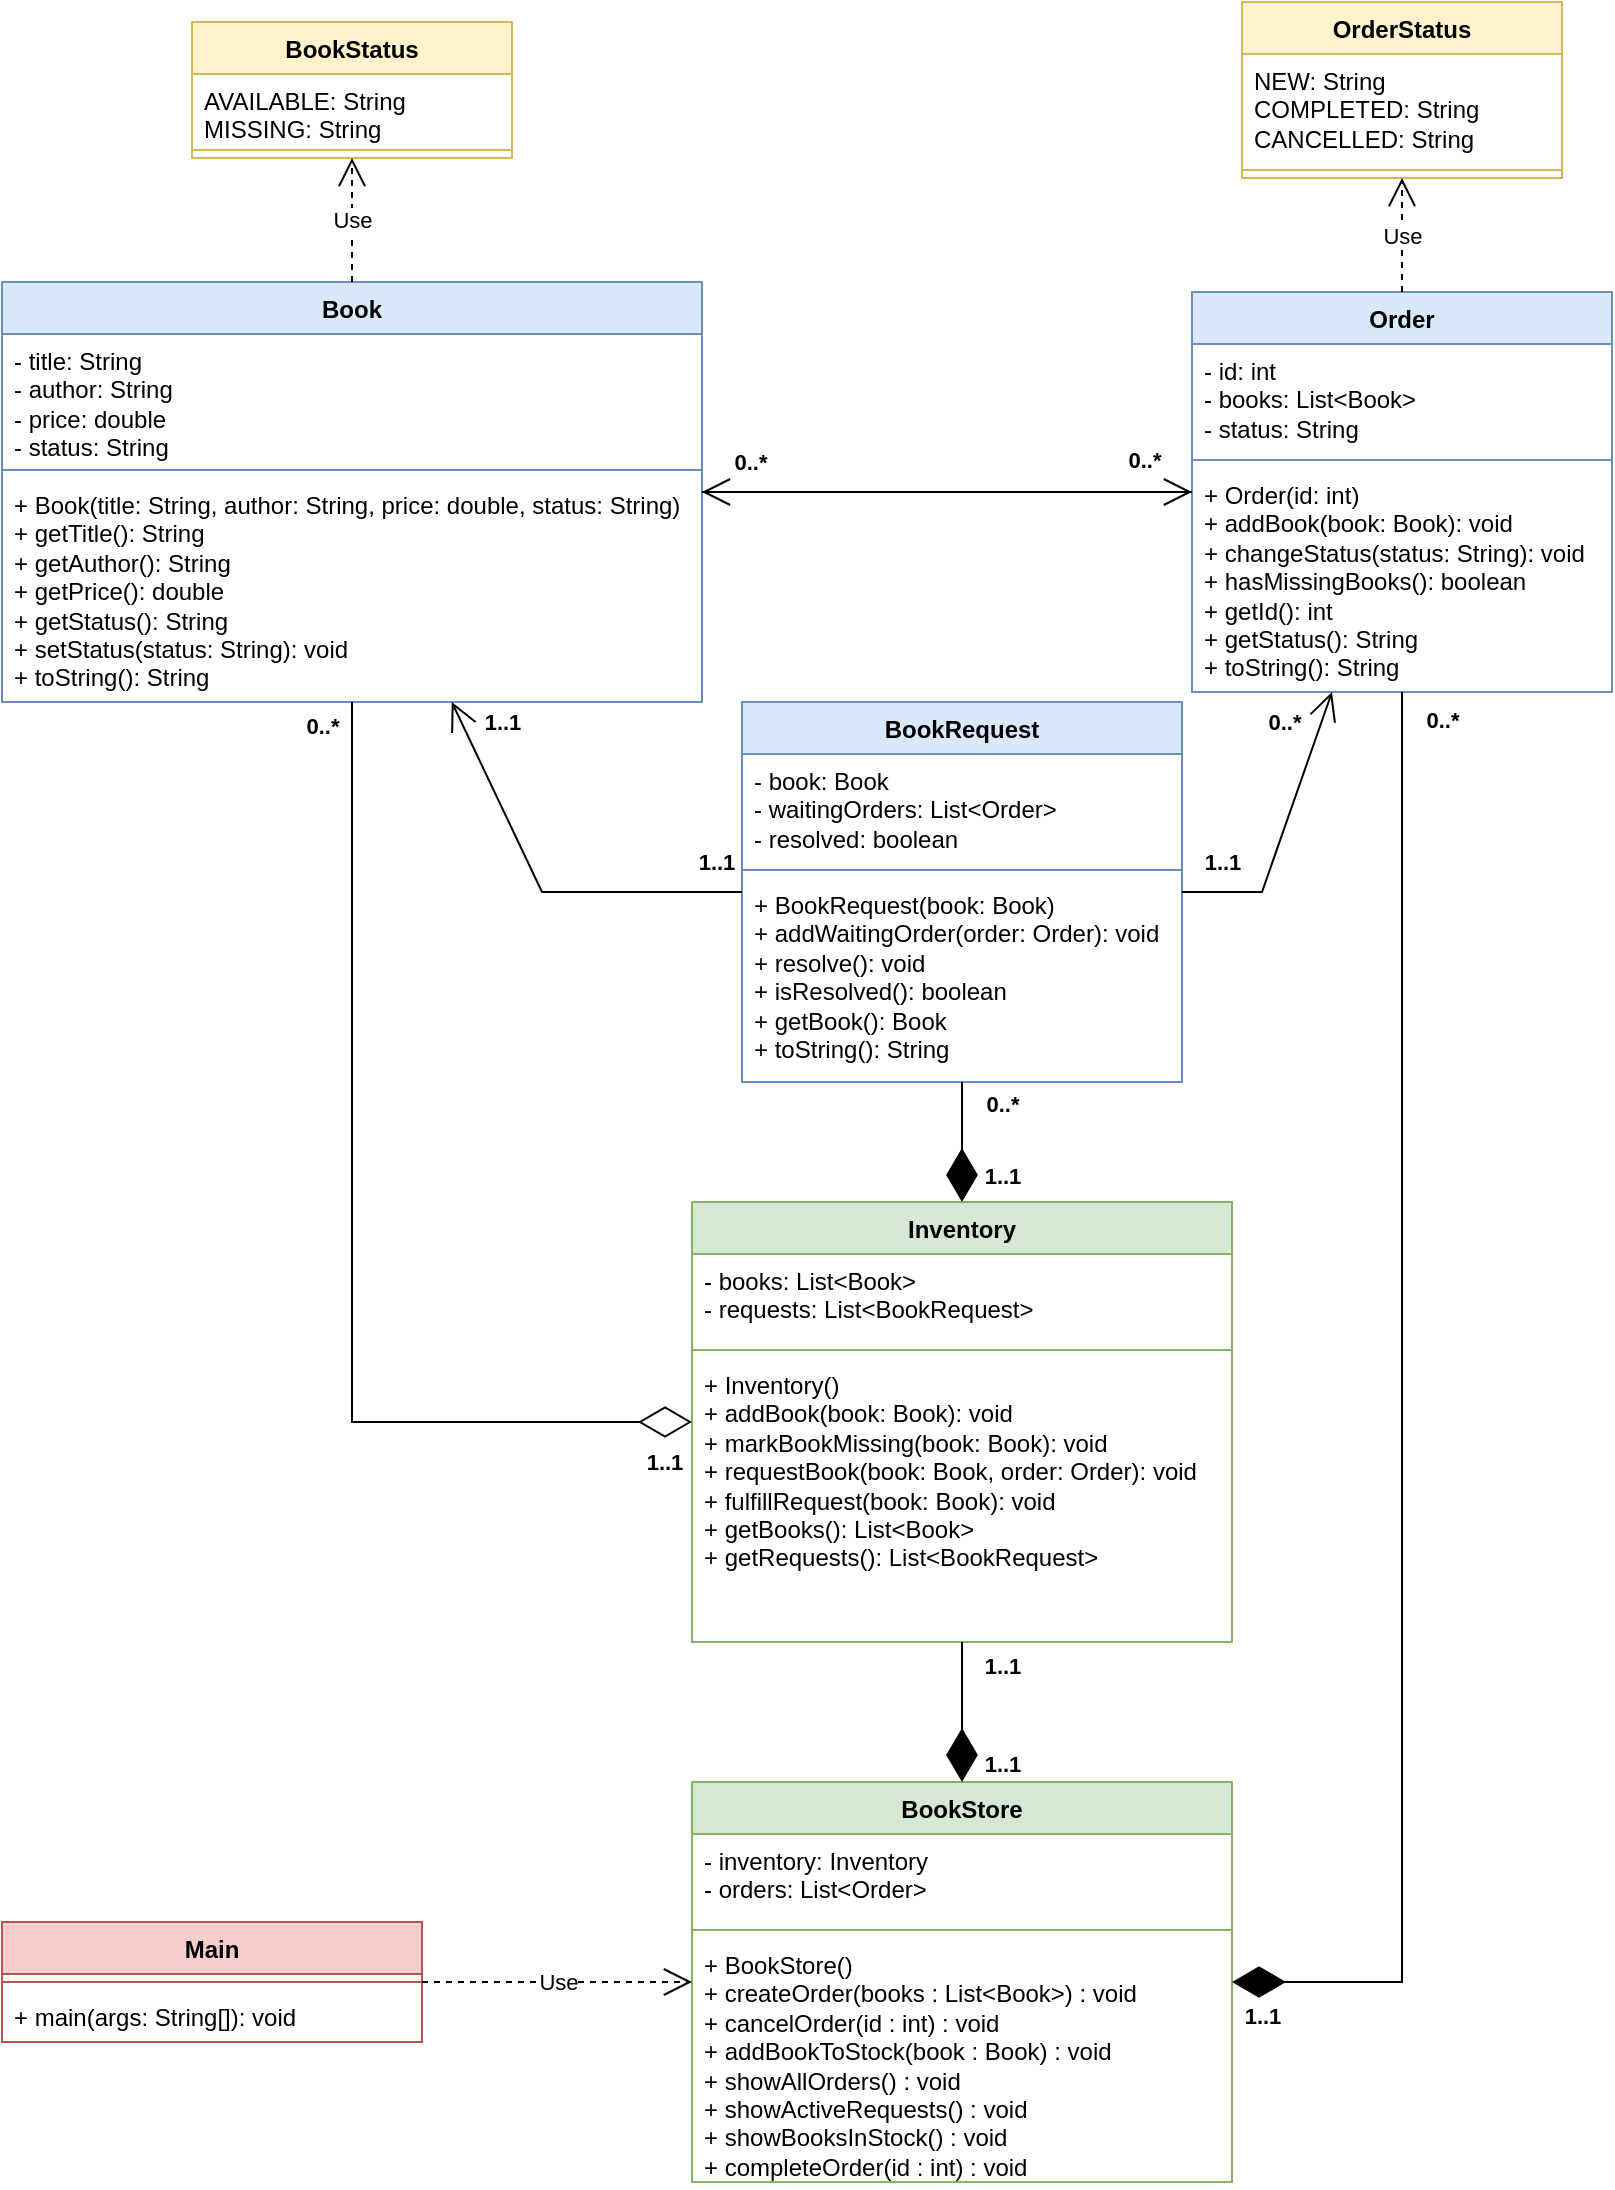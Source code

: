 <mxfile version="28.2.7">
  <diagram id="o73PpDaly_YqbrQDkOgm" name="Bookshop">
    <mxGraphModel dx="2379" dy="1066" grid="1" gridSize="10" guides="1" tooltips="1" connect="1" arrows="1" fold="1" page="1" pageScale="1" pageWidth="827" pageHeight="1169" math="0" shadow="0">
      <root>
        <mxCell id="0" />
        <mxCell id="1" parent="0" />
        <mxCell id="hXFHP3BiFAaLXpiSTmmo-5" value="Book" style="swimlane;fontStyle=1;align=center;verticalAlign=top;childLayout=stackLayout;horizontal=1;startSize=26;horizontalStack=0;resizeParent=1;resizeParentMax=0;resizeLast=0;collapsible=1;marginBottom=0;whiteSpace=wrap;html=1;fillColor=#dae8fc;strokeColor=#6c8ebf;" vertex="1" parent="1">
          <mxGeometry x="10" y="150" width="350" height="210" as="geometry">
            <mxRectangle x="10" y="150" width="70" height="30" as="alternateBounds" />
          </mxGeometry>
        </mxCell>
        <mxCell id="hXFHP3BiFAaLXpiSTmmo-6" value="- title: String&lt;br&gt;- author: String&lt;br&gt;- price: double&lt;br&gt;- status: String" style="text;strokeColor=none;fillColor=none;align=left;verticalAlign=top;spacingLeft=4;spacingRight=4;overflow=hidden;rotatable=0;points=[[0,0.5],[1,0.5]];portConstraint=eastwest;whiteSpace=wrap;html=1;" vertex="1" parent="hXFHP3BiFAaLXpiSTmmo-5">
          <mxGeometry y="26" width="350" height="64" as="geometry" />
        </mxCell>
        <mxCell id="hXFHP3BiFAaLXpiSTmmo-7" value="" style="line;strokeWidth=1;fillColor=none;align=left;verticalAlign=middle;spacingTop=-1;spacingLeft=3;spacingRight=3;rotatable=0;labelPosition=right;points=[];portConstraint=eastwest;strokeColor=inherit;" vertex="1" parent="hXFHP3BiFAaLXpiSTmmo-5">
          <mxGeometry y="90" width="350" height="8" as="geometry" />
        </mxCell>
        <mxCell id="hXFHP3BiFAaLXpiSTmmo-8" value="+ Book(title: String, author: String, price: double, status: String)&lt;br&gt;+ getTitle(): String&lt;br&gt;+ getAuthor(): String&lt;br&gt;+ getPrice(): double&lt;br&gt;+ getStatus(): String&lt;br&gt;+ setStatus(status: String): void&lt;br&gt;+ toString(): String" style="text;strokeColor=none;fillColor=none;align=left;verticalAlign=top;spacingLeft=4;spacingRight=4;overflow=hidden;rotatable=0;points=[[0,0.5],[1,0.5]];portConstraint=eastwest;whiteSpace=wrap;html=1;" vertex="1" parent="hXFHP3BiFAaLXpiSTmmo-5">
          <mxGeometry y="98" width="350" height="112" as="geometry" />
        </mxCell>
        <mxCell id="hXFHP3BiFAaLXpiSTmmo-9" value="BookStatus" style="swimlane;fontStyle=1;align=center;verticalAlign=top;childLayout=stackLayout;horizontal=1;startSize=26;horizontalStack=0;resizeParent=1;resizeParentMax=0;resizeLast=0;collapsible=1;marginBottom=0;whiteSpace=wrap;html=1;fillColor=#fff2cc;strokeColor=#d6b656;" vertex="1" parent="1">
          <mxGeometry x="105" y="20" width="160" height="68" as="geometry">
            <mxRectangle x="105" y="20" width="100" height="30" as="alternateBounds" />
          </mxGeometry>
        </mxCell>
        <mxCell id="hXFHP3BiFAaLXpiSTmmo-10" value="AVAILABLE: String&lt;br&gt;MISSING: String" style="text;strokeColor=none;fillColor=none;align=left;verticalAlign=top;spacingLeft=4;spacingRight=4;overflow=hidden;rotatable=0;points=[[0,0.5],[1,0.5]];portConstraint=eastwest;whiteSpace=wrap;html=1;" vertex="1" parent="hXFHP3BiFAaLXpiSTmmo-9">
          <mxGeometry y="26" width="160" height="34" as="geometry" />
        </mxCell>
        <mxCell id="hXFHP3BiFAaLXpiSTmmo-11" value="" style="line;strokeWidth=1;fillColor=none;align=left;verticalAlign=middle;spacingTop=-1;spacingLeft=3;spacingRight=3;rotatable=0;labelPosition=right;points=[];portConstraint=eastwest;strokeColor=inherit;" vertex="1" parent="hXFHP3BiFAaLXpiSTmmo-9">
          <mxGeometry y="60" width="160" height="8" as="geometry" />
        </mxCell>
        <mxCell id="7GwLjK6vqVXYc_SGpUxF-1" value="BookRequest" style="swimlane;fontStyle=1;align=center;verticalAlign=top;childLayout=stackLayout;horizontal=1;startSize=26;horizontalStack=0;resizeParent=1;resizeParentMax=0;resizeLast=0;collapsible=1;marginBottom=0;whiteSpace=wrap;html=1;fillColor=#dae8fc;strokeColor=#6c8ebf;" vertex="1" parent="1">
          <mxGeometry x="380" y="360" width="220" height="190" as="geometry">
            <mxRectangle x="335" y="120" width="110" height="30" as="alternateBounds" />
          </mxGeometry>
        </mxCell>
        <mxCell id="7GwLjK6vqVXYc_SGpUxF-2" value="- book: Book&lt;br&gt;- waitingOrders: List&amp;lt;Order&amp;gt;&lt;br&gt;- resolved: boolean" style="text;strokeColor=none;fillColor=none;align=left;verticalAlign=top;spacingLeft=4;spacingRight=4;overflow=hidden;rotatable=0;points=[[0,0.5],[1,0.5]];portConstraint=eastwest;whiteSpace=wrap;html=1;" vertex="1" parent="7GwLjK6vqVXYc_SGpUxF-1">
          <mxGeometry y="26" width="220" height="54" as="geometry" />
        </mxCell>
        <mxCell id="7GwLjK6vqVXYc_SGpUxF-3" value="" style="line;strokeWidth=1;fillColor=none;align=left;verticalAlign=middle;spacingTop=-1;spacingLeft=3;spacingRight=3;rotatable=0;labelPosition=right;points=[];portConstraint=eastwest;strokeColor=inherit;" vertex="1" parent="7GwLjK6vqVXYc_SGpUxF-1">
          <mxGeometry y="80" width="220" height="8" as="geometry" />
        </mxCell>
        <mxCell id="7GwLjK6vqVXYc_SGpUxF-4" value="+ BookRequest(book: Book)&lt;br&gt;+ addWaitingOrder(order: Order): void&lt;br&gt;+ resolve(): void&lt;br&gt;&lt;div&gt;+ isResolved(): boolean&lt;/div&gt;&lt;div&gt;+ getBook(): Book&lt;/div&gt;+ toString(): String" style="text;strokeColor=none;fillColor=none;align=left;verticalAlign=top;spacingLeft=4;spacingRight=4;overflow=hidden;rotatable=0;points=[[0,0.5],[1,0.5]];portConstraint=eastwest;whiteSpace=wrap;html=1;" vertex="1" parent="7GwLjK6vqVXYc_SGpUxF-1">
          <mxGeometry y="88" width="220" height="102" as="geometry" />
        </mxCell>
        <mxCell id="7GwLjK6vqVXYc_SGpUxF-5" value="Order" style="swimlane;fontStyle=1;align=center;verticalAlign=top;childLayout=stackLayout;horizontal=1;startSize=26;horizontalStack=0;resizeParent=1;resizeParentMax=0;resizeLast=0;collapsible=1;marginBottom=0;whiteSpace=wrap;html=1;fillColor=#dae8fc;strokeColor=#6c8ebf;" vertex="1" parent="1">
          <mxGeometry x="605" y="155" width="210" height="200" as="geometry">
            <mxRectangle x="605" y="155" width="70" height="30" as="alternateBounds" />
          </mxGeometry>
        </mxCell>
        <mxCell id="7GwLjK6vqVXYc_SGpUxF-6" value="- id: int&lt;br&gt;- books: List&amp;lt;Book&amp;gt;&lt;br&gt;- status: String" style="text;strokeColor=none;fillColor=none;align=left;verticalAlign=top;spacingLeft=4;spacingRight=4;overflow=hidden;rotatable=0;points=[[0,0.5],[1,0.5]];portConstraint=eastwest;whiteSpace=wrap;html=1;" vertex="1" parent="7GwLjK6vqVXYc_SGpUxF-5">
          <mxGeometry y="26" width="210" height="54" as="geometry" />
        </mxCell>
        <mxCell id="7GwLjK6vqVXYc_SGpUxF-7" value="" style="line;strokeWidth=1;fillColor=none;align=left;verticalAlign=middle;spacingTop=-1;spacingLeft=3;spacingRight=3;rotatable=0;labelPosition=right;points=[];portConstraint=eastwest;strokeColor=inherit;" vertex="1" parent="7GwLjK6vqVXYc_SGpUxF-5">
          <mxGeometry y="80" width="210" height="8" as="geometry" />
        </mxCell>
        <mxCell id="7GwLjK6vqVXYc_SGpUxF-8" value="+ Order(id: int)&lt;br&gt;+ addBook(book: Book): void&lt;br&gt;+ changeStatus(status: String): void&lt;br&gt;+ hasMissingBooks(): boolean&lt;br&gt;+ getId(): int&lt;br&gt;+ getStatus(): String&lt;br&gt;+ toString(): String" style="text;strokeColor=none;fillColor=none;align=left;verticalAlign=top;spacingLeft=4;spacingRight=4;overflow=hidden;rotatable=0;points=[[0,0.5],[1,0.5]];portConstraint=eastwest;whiteSpace=wrap;html=1;" vertex="1" parent="7GwLjK6vqVXYc_SGpUxF-5">
          <mxGeometry y="88" width="210" height="112" as="geometry" />
        </mxCell>
        <mxCell id="7GwLjK6vqVXYc_SGpUxF-9" value="OrderStatus" style="swimlane;fontStyle=1;align=center;verticalAlign=top;childLayout=stackLayout;horizontal=1;startSize=26;horizontalStack=0;resizeParent=1;resizeParentMax=0;resizeLast=0;collapsible=1;marginBottom=0;whiteSpace=wrap;html=1;fillColor=#fff2cc;strokeColor=#d6b656;" vertex="1" parent="1">
          <mxGeometry x="630" y="10" width="160" height="88" as="geometry" />
        </mxCell>
        <mxCell id="7GwLjK6vqVXYc_SGpUxF-10" value="NEW: String&lt;br&gt;COMPLETED: String&lt;br&gt;CANCELLED: String" style="text;strokeColor=none;fillColor=none;align=left;verticalAlign=top;spacingLeft=4;spacingRight=4;overflow=hidden;rotatable=0;points=[[0,0.5],[1,0.5]];portConstraint=eastwest;whiteSpace=wrap;html=1;" vertex="1" parent="7GwLjK6vqVXYc_SGpUxF-9">
          <mxGeometry y="26" width="160" height="54" as="geometry" />
        </mxCell>
        <mxCell id="7GwLjK6vqVXYc_SGpUxF-11" value="" style="line;strokeWidth=1;fillColor=none;align=left;verticalAlign=middle;spacingTop=-1;spacingLeft=3;spacingRight=3;rotatable=0;labelPosition=right;points=[];portConstraint=eastwest;strokeColor=inherit;" vertex="1" parent="7GwLjK6vqVXYc_SGpUxF-9">
          <mxGeometry y="80" width="160" height="8" as="geometry" />
        </mxCell>
        <mxCell id="7GwLjK6vqVXYc_SGpUxF-13" value="Inventory" style="swimlane;fontStyle=1;align=center;verticalAlign=top;childLayout=stackLayout;horizontal=1;startSize=26;horizontalStack=0;resizeParent=1;resizeParentMax=0;resizeLast=0;collapsible=1;marginBottom=0;whiteSpace=wrap;html=1;fillColor=#d5e8d4;strokeColor=#82b366;" vertex="1" parent="1">
          <mxGeometry x="355" y="610" width="270" height="220" as="geometry" />
        </mxCell>
        <mxCell id="7GwLjK6vqVXYc_SGpUxF-14" value="- books: List&amp;lt;Book&amp;gt;&lt;br&gt;- requests: List&amp;lt;BookRequest&amp;gt;" style="text;strokeColor=none;fillColor=none;align=left;verticalAlign=top;spacingLeft=4;spacingRight=4;overflow=hidden;rotatable=0;points=[[0,0.5],[1,0.5]];portConstraint=eastwest;whiteSpace=wrap;html=1;" vertex="1" parent="7GwLjK6vqVXYc_SGpUxF-13">
          <mxGeometry y="26" width="270" height="44" as="geometry" />
        </mxCell>
        <mxCell id="7GwLjK6vqVXYc_SGpUxF-15" value="" style="line;strokeWidth=1;fillColor=none;align=left;verticalAlign=middle;spacingTop=-1;spacingLeft=3;spacingRight=3;rotatable=0;labelPosition=right;points=[];portConstraint=eastwest;strokeColor=inherit;" vertex="1" parent="7GwLjK6vqVXYc_SGpUxF-13">
          <mxGeometry y="70" width="270" height="8" as="geometry" />
        </mxCell>
        <mxCell id="7GwLjK6vqVXYc_SGpUxF-16" value="+ Inventory()&lt;br&gt;+ addBook(book: Book): void&lt;br&gt;+ markBookMissing(book: Book): void&lt;br&gt;+ requestBook(book: Book, order: Order): void&lt;br&gt;+ fulfillRequest(book: Book): void&lt;br&gt;+ getBooks(): List&amp;lt;Book&amp;gt;&lt;br&gt;+ getRequests(): List&amp;lt;BookRequest&amp;gt;" style="text;strokeColor=none;fillColor=none;align=left;verticalAlign=top;spacingLeft=4;spacingRight=4;overflow=hidden;rotatable=0;points=[[0,0.5],[1,0.5]];portConstraint=eastwest;whiteSpace=wrap;html=1;" vertex="1" parent="7GwLjK6vqVXYc_SGpUxF-13">
          <mxGeometry y="78" width="270" height="142" as="geometry" />
        </mxCell>
        <mxCell id="7GwLjK6vqVXYc_SGpUxF-17" value="BookStore" style="swimlane;fontStyle=1;align=center;verticalAlign=top;childLayout=stackLayout;horizontal=1;startSize=26;horizontalStack=0;resizeParent=1;resizeParentMax=0;resizeLast=0;collapsible=1;marginBottom=0;whiteSpace=wrap;html=1;fillColor=#d5e8d4;strokeColor=#82b366;" vertex="1" parent="1">
          <mxGeometry x="355" y="900" width="270" height="200" as="geometry" />
        </mxCell>
        <mxCell id="7GwLjK6vqVXYc_SGpUxF-18" value="- inventory: Inventory&lt;br&gt;- orders: List&amp;lt;Order&amp;gt;" style="text;strokeColor=none;fillColor=none;align=left;verticalAlign=top;spacingLeft=4;spacingRight=4;overflow=hidden;rotatable=0;points=[[0,0.5],[1,0.5]];portConstraint=eastwest;whiteSpace=wrap;html=1;" vertex="1" parent="7GwLjK6vqVXYc_SGpUxF-17">
          <mxGeometry y="26" width="270" height="44" as="geometry" />
        </mxCell>
        <mxCell id="7GwLjK6vqVXYc_SGpUxF-19" value="" style="line;strokeWidth=1;fillColor=none;align=left;verticalAlign=middle;spacingTop=-1;spacingLeft=3;spacingRight=3;rotatable=0;labelPosition=right;points=[];portConstraint=eastwest;strokeColor=inherit;" vertex="1" parent="7GwLjK6vqVXYc_SGpUxF-17">
          <mxGeometry y="70" width="270" height="8" as="geometry" />
        </mxCell>
        <mxCell id="7GwLjK6vqVXYc_SGpUxF-20" value="+ BookStore()&amp;nbsp; &amp;nbsp; &amp;nbsp; &amp;nbsp; &amp;nbsp; &amp;nbsp; &amp;nbsp; &amp;nbsp; &amp;nbsp; &amp;nbsp; &amp;nbsp; &amp;nbsp; &amp;nbsp; &amp;nbsp; &amp;nbsp;&amp;nbsp;&lt;br&gt;+ createOrder(books : List&amp;lt;Book&amp;gt;) : void&lt;br&gt;+ cancelOrder(id : int) : void&lt;br&gt;+ addBookToStock(book : Book) : void&lt;br&gt;+ showAllOrders() : void&lt;br&gt;+ showActiveRequests() : void&lt;br&gt;+ showBooksInStock() : void&lt;br&gt;+ completeOrder(id : int) : void" style="text;strokeColor=none;fillColor=none;align=left;verticalAlign=top;spacingLeft=4;spacingRight=4;overflow=hidden;rotatable=0;points=[[0,0.5],[1,0.5]];portConstraint=eastwest;whiteSpace=wrap;html=1;" vertex="1" parent="7GwLjK6vqVXYc_SGpUxF-17">
          <mxGeometry y="78" width="270" height="122" as="geometry" />
        </mxCell>
        <mxCell id="7GwLjK6vqVXYc_SGpUxF-21" value="Main" style="swimlane;fontStyle=1;align=center;verticalAlign=top;childLayout=stackLayout;horizontal=1;startSize=26;horizontalStack=0;resizeParent=1;resizeParentMax=0;resizeLast=0;collapsible=1;marginBottom=0;whiteSpace=wrap;html=1;fillColor=#f8cecc;strokeColor=#b85450;" vertex="1" parent="1">
          <mxGeometry x="10" y="970" width="210" height="60" as="geometry" />
        </mxCell>
        <mxCell id="7GwLjK6vqVXYc_SGpUxF-23" value="" style="line;strokeWidth=1;fillColor=none;align=left;verticalAlign=middle;spacingTop=-1;spacingLeft=3;spacingRight=3;rotatable=0;labelPosition=right;points=[];portConstraint=eastwest;strokeColor=inherit;" vertex="1" parent="7GwLjK6vqVXYc_SGpUxF-21">
          <mxGeometry y="26" width="210" height="8" as="geometry" />
        </mxCell>
        <mxCell id="7GwLjK6vqVXYc_SGpUxF-24" value="+ main(args: String[]): void" style="text;strokeColor=none;fillColor=none;align=left;verticalAlign=top;spacingLeft=4;spacingRight=4;overflow=hidden;rotatable=0;points=[[0,0.5],[1,0.5]];portConstraint=eastwest;whiteSpace=wrap;html=1;" vertex="1" parent="7GwLjK6vqVXYc_SGpUxF-21">
          <mxGeometry y="34" width="210" height="26" as="geometry" />
        </mxCell>
        <mxCell id="u1kkpKsbJfBWiW-mm26Q-3" value="Use" style="endArrow=open;endSize=12;dashed=1;html=1;rounded=0;" edge="1" parent="1" source="hXFHP3BiFAaLXpiSTmmo-5" target="hXFHP3BiFAaLXpiSTmmo-9">
          <mxGeometry width="160" relative="1" as="geometry">
            <mxPoint x="80" y="280" as="sourcePoint" />
            <mxPoint x="240" y="280" as="targetPoint" />
          </mxGeometry>
        </mxCell>
        <mxCell id="u1kkpKsbJfBWiW-mm26Q-4" value="Use" style="endArrow=open;endSize=12;dashed=1;html=1;rounded=0;" edge="1" parent="1" source="7GwLjK6vqVXYc_SGpUxF-5" target="7GwLjK6vqVXYc_SGpUxF-9">
          <mxGeometry width="160" relative="1" as="geometry">
            <mxPoint x="430" y="540" as="sourcePoint" />
            <mxPoint x="590" y="540" as="targetPoint" />
          </mxGeometry>
        </mxCell>
        <mxCell id="u1kkpKsbJfBWiW-mm26Q-5" value="Use" style="endArrow=open;endSize=12;dashed=1;html=1;rounded=0;" edge="1" parent="1" source="7GwLjK6vqVXYc_SGpUxF-21" target="7GwLjK6vqVXYc_SGpUxF-17">
          <mxGeometry width="160" relative="1" as="geometry">
            <mxPoint x="130" y="870" as="sourcePoint" />
            <mxPoint x="290" y="870" as="targetPoint" />
          </mxGeometry>
        </mxCell>
        <mxCell id="u1kkpKsbJfBWiW-mm26Q-12" value="" style="endArrow=diamondThin;endFill=0;endSize=24;html=1;rounded=0;" edge="1" parent="1" source="hXFHP3BiFAaLXpiSTmmo-5" target="7GwLjK6vqVXYc_SGpUxF-13">
          <mxGeometry width="160" relative="1" as="geometry">
            <mxPoint x="90" y="689.33" as="sourcePoint" />
            <mxPoint x="250" y="689.33" as="targetPoint" />
            <Array as="points">
              <mxPoint x="185" y="720" />
            </Array>
          </mxGeometry>
        </mxCell>
        <mxCell id="s8Ph6p0ntqMJTADkx-rv-6" value="&lt;strong data-end=&quot;1933&quot; data-start=&quot;1922&quot;&gt;1..1&lt;/strong&gt;" style="edgeLabel;html=1;align=center;verticalAlign=middle;resizable=0;points=[];" vertex="1" connectable="0" parent="u1kkpKsbJfBWiW-mm26Q-12">
          <mxGeometry x="0.863" relative="1" as="geometry">
            <mxPoint x="22" y="20" as="offset" />
          </mxGeometry>
        </mxCell>
        <mxCell id="s8Ph6p0ntqMJTADkx-rv-7" value="&lt;strong data-end=&quot;1933&quot; data-start=&quot;1922&quot;&gt;0..*&lt;/strong&gt;" style="edgeLabel;html=1;align=center;verticalAlign=middle;resizable=0;points=[];" vertex="1" connectable="0" parent="u1kkpKsbJfBWiW-mm26Q-12">
          <mxGeometry x="-0.954" y="-3" relative="1" as="geometry">
            <mxPoint x="-12" as="offset" />
          </mxGeometry>
        </mxCell>
        <mxCell id="u1kkpKsbJfBWiW-mm26Q-13" value="" style="endArrow=diamondThin;endFill=1;endSize=24;html=1;rounded=0;" edge="1" parent="1" source="7GwLjK6vqVXYc_SGpUxF-1" target="7GwLjK6vqVXYc_SGpUxF-13">
          <mxGeometry width="160" relative="1" as="geometry">
            <mxPoint x="390" y="460" as="sourcePoint" />
            <mxPoint x="550" y="460" as="targetPoint" />
          </mxGeometry>
        </mxCell>
        <mxCell id="s8Ph6p0ntqMJTADkx-rv-8" value="&lt;strong data-end=&quot;1933&quot; data-start=&quot;1922&quot;&gt;1..1&lt;/strong&gt;" style="edgeLabel;html=1;align=center;verticalAlign=middle;resizable=0;points=[];" vertex="1" connectable="0" parent="u1kkpKsbJfBWiW-mm26Q-13">
          <mxGeometry x="0.355" relative="1" as="geometry">
            <mxPoint x="20" y="6" as="offset" />
          </mxGeometry>
        </mxCell>
        <mxCell id="s8Ph6p0ntqMJTADkx-rv-9" value="&lt;strong data-end=&quot;1933&quot; data-start=&quot;1922&quot;&gt;0..*&lt;/strong&gt;" style="edgeLabel;html=1;align=center;verticalAlign=middle;resizable=0;points=[];" vertex="1" connectable="0" parent="u1kkpKsbJfBWiW-mm26Q-13">
          <mxGeometry x="-0.516" y="1" relative="1" as="geometry">
            <mxPoint x="19" y="-4" as="offset" />
          </mxGeometry>
        </mxCell>
        <mxCell id="u1kkpKsbJfBWiW-mm26Q-14" value="" style="endArrow=diamondThin;endFill=1;endSize=24;html=1;rounded=0;" edge="1" parent="1" source="7GwLjK6vqVXYc_SGpUxF-13" target="7GwLjK6vqVXYc_SGpUxF-17">
          <mxGeometry width="160" relative="1" as="geometry">
            <mxPoint x="390" y="660" as="sourcePoint" />
            <mxPoint x="550" y="660" as="targetPoint" />
          </mxGeometry>
        </mxCell>
        <mxCell id="s8Ph6p0ntqMJTADkx-rv-1" value="&lt;strong data-end=&quot;1933&quot; data-start=&quot;1922&quot;&gt;1..1&lt;/strong&gt;" style="edgeLabel;html=1;align=center;verticalAlign=middle;resizable=0;points=[];" vertex="1" connectable="0" parent="u1kkpKsbJfBWiW-mm26Q-14">
          <mxGeometry x="0.179" y="-1" relative="1" as="geometry">
            <mxPoint x="21" y="19" as="offset" />
          </mxGeometry>
        </mxCell>
        <mxCell id="s8Ph6p0ntqMJTADkx-rv-2" value="&lt;strong data-end=&quot;1933&quot; data-start=&quot;1922&quot;&gt;1..1&lt;/strong&gt;" style="edgeLabel;html=1;align=center;verticalAlign=middle;resizable=0;points=[];" vertex="1" connectable="0" parent="u1kkpKsbJfBWiW-mm26Q-14">
          <mxGeometry x="-0.678" relative="1" as="geometry">
            <mxPoint x="20" as="offset" />
          </mxGeometry>
        </mxCell>
        <mxCell id="u1kkpKsbJfBWiW-mm26Q-15" value="" style="endArrow=diamondThin;endFill=1;endSize=24;html=1;rounded=0;" edge="1" parent="1" source="7GwLjK6vqVXYc_SGpUxF-5" target="7GwLjK6vqVXYc_SGpUxF-17">
          <mxGeometry width="160" relative="1" as="geometry">
            <mxPoint x="390" y="750" as="sourcePoint" />
            <mxPoint x="550" y="750" as="targetPoint" />
            <Array as="points">
              <mxPoint x="710" y="1000" />
            </Array>
          </mxGeometry>
        </mxCell>
        <mxCell id="s8Ph6p0ntqMJTADkx-rv-3" value="&lt;strong data-end=&quot;1933&quot; data-start=&quot;1922&quot;&gt;1..1&lt;/strong&gt;" style="edgeLabel;html=1;align=center;verticalAlign=middle;resizable=0;points=[];" vertex="1" connectable="0" parent="u1kkpKsbJfBWiW-mm26Q-15">
          <mxGeometry x="0.95" relative="1" as="geometry">
            <mxPoint x="-3" y="17" as="offset" />
          </mxGeometry>
        </mxCell>
        <mxCell id="s8Ph6p0ntqMJTADkx-rv-5" value="&lt;strong data-end=&quot;1933&quot; data-start=&quot;1922&quot;&gt;0..*&lt;/strong&gt;" style="edgeLabel;html=1;align=center;verticalAlign=middle;resizable=0;points=[];" vertex="1" connectable="0" parent="u1kkpKsbJfBWiW-mm26Q-15">
          <mxGeometry x="-0.963" relative="1" as="geometry">
            <mxPoint x="20" as="offset" />
          </mxGeometry>
        </mxCell>
        <mxCell id="u1kkpKsbJfBWiW-mm26Q-19" value="" style="endArrow=open;endFill=1;endSize=12;html=1;rounded=0;" edge="1" parent="1" source="7GwLjK6vqVXYc_SGpUxF-1" target="hXFHP3BiFAaLXpiSTmmo-5">
          <mxGeometry width="160" relative="1" as="geometry">
            <mxPoint x="420" y="580" as="sourcePoint" />
            <mxPoint x="580" y="580" as="targetPoint" />
            <Array as="points">
              <mxPoint x="280" y="455" />
            </Array>
          </mxGeometry>
        </mxCell>
        <mxCell id="s8Ph6p0ntqMJTADkx-rv-10" value="&lt;strong data-end=&quot;1933&quot; data-start=&quot;1922&quot;&gt;1..1&lt;/strong&gt;" style="edgeLabel;html=1;align=center;verticalAlign=middle;resizable=0;points=[];" vertex="1" connectable="0" parent="u1kkpKsbJfBWiW-mm26Q-19">
          <mxGeometry x="0.862" y="1" relative="1" as="geometry">
            <mxPoint x="20" y="-3" as="offset" />
          </mxGeometry>
        </mxCell>
        <mxCell id="s8Ph6p0ntqMJTADkx-rv-11" value="&lt;strong data-end=&quot;1933&quot; data-start=&quot;1922&quot;&gt;1..1&lt;/strong&gt;" style="edgeLabel;html=1;align=center;verticalAlign=middle;resizable=0;points=[];" vertex="1" connectable="0" parent="u1kkpKsbJfBWiW-mm26Q-19">
          <mxGeometry x="-0.868" y="-1" relative="1" as="geometry">
            <mxPoint y="-14" as="offset" />
          </mxGeometry>
        </mxCell>
        <mxCell id="u1kkpKsbJfBWiW-mm26Q-20" value="" style="endArrow=open;endFill=1;endSize=12;html=1;rounded=0;" edge="1" parent="1" source="7GwLjK6vqVXYc_SGpUxF-1" target="7GwLjK6vqVXYc_SGpUxF-5">
          <mxGeometry width="160" relative="1" as="geometry">
            <mxPoint x="390" y="500" as="sourcePoint" />
            <mxPoint x="550" y="500" as="targetPoint" />
            <Array as="points">
              <mxPoint x="640" y="455" />
            </Array>
          </mxGeometry>
        </mxCell>
        <mxCell id="s8Ph6p0ntqMJTADkx-rv-12" value="&lt;strong data-end=&quot;1933&quot; data-start=&quot;1922&quot;&gt;1..1&lt;/strong&gt;" style="edgeLabel;html=1;align=center;verticalAlign=middle;resizable=0;points=[];" vertex="1" connectable="0" parent="u1kkpKsbJfBWiW-mm26Q-20">
          <mxGeometry x="-0.651" y="1" relative="1" as="geometry">
            <mxPoint x="-6" y="-14" as="offset" />
          </mxGeometry>
        </mxCell>
        <mxCell id="s8Ph6p0ntqMJTADkx-rv-13" value="&lt;strong data-end=&quot;1933&quot; data-start=&quot;1922&quot;&gt;0..*&lt;/strong&gt;" style="edgeLabel;html=1;align=center;verticalAlign=middle;resizable=0;points=[];" vertex="1" connectable="0" parent="u1kkpKsbJfBWiW-mm26Q-20">
          <mxGeometry x="0.719" y="1" relative="1" as="geometry">
            <mxPoint x="-17" y="-4" as="offset" />
          </mxGeometry>
        </mxCell>
        <mxCell id="u1kkpKsbJfBWiW-mm26Q-21" value="" style="endArrow=open;endFill=1;endSize=12;html=1;rounded=0;" edge="1" parent="1" source="hXFHP3BiFAaLXpiSTmmo-5" target="7GwLjK6vqVXYc_SGpUxF-5">
          <mxGeometry width="160" relative="1" as="geometry">
            <mxPoint x="300" y="490" as="sourcePoint" />
            <mxPoint x="460" y="490" as="targetPoint" />
          </mxGeometry>
        </mxCell>
        <mxCell id="u1kkpKsbJfBWiW-mm26Q-22" value="" style="endArrow=open;endFill=1;endSize=12;html=1;rounded=0;" edge="1" parent="1" source="7GwLjK6vqVXYc_SGpUxF-5" target="hXFHP3BiFAaLXpiSTmmo-5">
          <mxGeometry width="160" relative="1" as="geometry">
            <mxPoint x="480" y="270" as="sourcePoint" />
            <mxPoint x="640" y="270" as="targetPoint" />
          </mxGeometry>
        </mxCell>
        <mxCell id="s8Ph6p0ntqMJTADkx-rv-14" value="&lt;strong data-end=&quot;1933&quot; data-start=&quot;1922&quot;&gt;0..*&lt;/strong&gt;" style="edgeLabel;html=1;align=center;verticalAlign=middle;resizable=0;points=[];" vertex="1" connectable="0" parent="u1kkpKsbJfBWiW-mm26Q-22">
          <mxGeometry x="-0.799" y="-2" relative="1" as="geometry">
            <mxPoint y="-14" as="offset" />
          </mxGeometry>
        </mxCell>
        <mxCell id="s8Ph6p0ntqMJTADkx-rv-15" value="&lt;strong data-end=&quot;1933&quot; data-start=&quot;1922&quot;&gt;0..*&lt;/strong&gt;" style="edgeLabel;html=1;align=center;verticalAlign=middle;resizable=0;points=[];" vertex="1" connectable="0" parent="u1kkpKsbJfBWiW-mm26Q-22">
          <mxGeometry x="0.806" y="-2" relative="1" as="geometry">
            <mxPoint y="-13" as="offset" />
          </mxGeometry>
        </mxCell>
      </root>
    </mxGraphModel>
  </diagram>
</mxfile>
